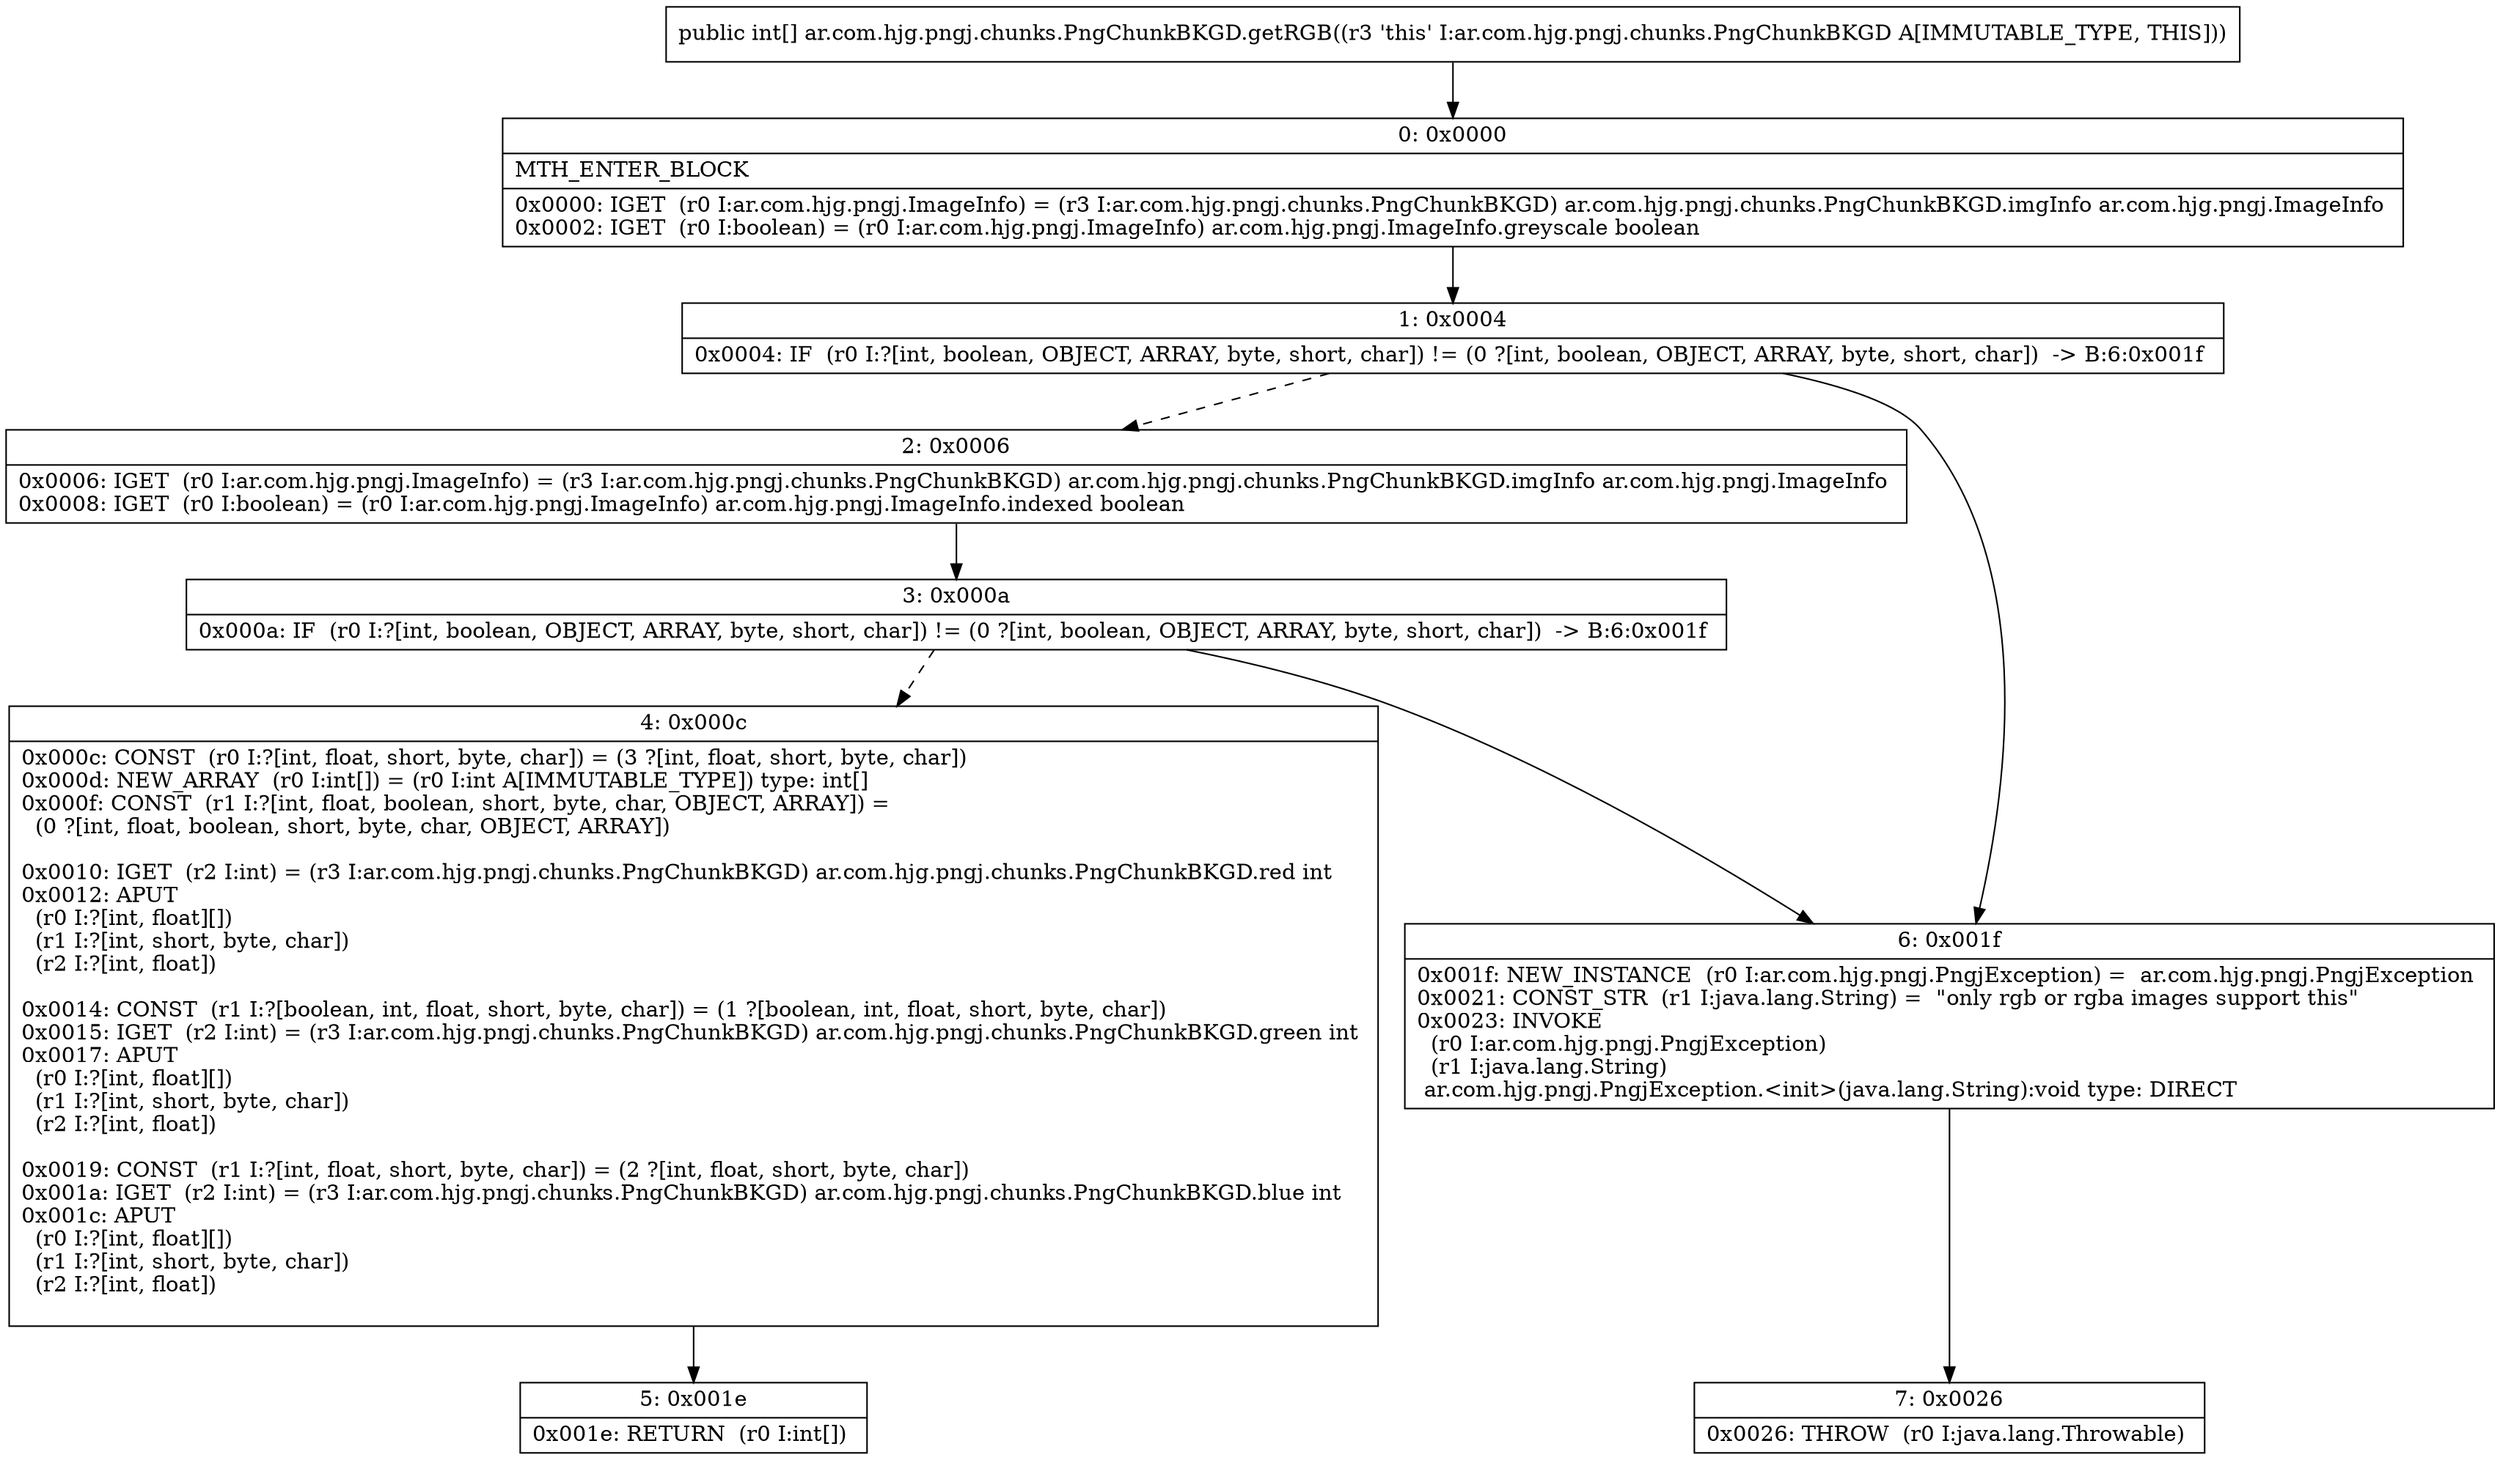 digraph "CFG forar.com.hjg.pngj.chunks.PngChunkBKGD.getRGB()[I" {
Node_0 [shape=record,label="{0\:\ 0x0000|MTH_ENTER_BLOCK\l|0x0000: IGET  (r0 I:ar.com.hjg.pngj.ImageInfo) = (r3 I:ar.com.hjg.pngj.chunks.PngChunkBKGD) ar.com.hjg.pngj.chunks.PngChunkBKGD.imgInfo ar.com.hjg.pngj.ImageInfo \l0x0002: IGET  (r0 I:boolean) = (r0 I:ar.com.hjg.pngj.ImageInfo) ar.com.hjg.pngj.ImageInfo.greyscale boolean \l}"];
Node_1 [shape=record,label="{1\:\ 0x0004|0x0004: IF  (r0 I:?[int, boolean, OBJECT, ARRAY, byte, short, char]) != (0 ?[int, boolean, OBJECT, ARRAY, byte, short, char])  \-\> B:6:0x001f \l}"];
Node_2 [shape=record,label="{2\:\ 0x0006|0x0006: IGET  (r0 I:ar.com.hjg.pngj.ImageInfo) = (r3 I:ar.com.hjg.pngj.chunks.PngChunkBKGD) ar.com.hjg.pngj.chunks.PngChunkBKGD.imgInfo ar.com.hjg.pngj.ImageInfo \l0x0008: IGET  (r0 I:boolean) = (r0 I:ar.com.hjg.pngj.ImageInfo) ar.com.hjg.pngj.ImageInfo.indexed boolean \l}"];
Node_3 [shape=record,label="{3\:\ 0x000a|0x000a: IF  (r0 I:?[int, boolean, OBJECT, ARRAY, byte, short, char]) != (0 ?[int, boolean, OBJECT, ARRAY, byte, short, char])  \-\> B:6:0x001f \l}"];
Node_4 [shape=record,label="{4\:\ 0x000c|0x000c: CONST  (r0 I:?[int, float, short, byte, char]) = (3 ?[int, float, short, byte, char]) \l0x000d: NEW_ARRAY  (r0 I:int[]) = (r0 I:int A[IMMUTABLE_TYPE]) type: int[] \l0x000f: CONST  (r1 I:?[int, float, boolean, short, byte, char, OBJECT, ARRAY]) = \l  (0 ?[int, float, boolean, short, byte, char, OBJECT, ARRAY])\l \l0x0010: IGET  (r2 I:int) = (r3 I:ar.com.hjg.pngj.chunks.PngChunkBKGD) ar.com.hjg.pngj.chunks.PngChunkBKGD.red int \l0x0012: APUT  \l  (r0 I:?[int, float][])\l  (r1 I:?[int, short, byte, char])\l  (r2 I:?[int, float])\l \l0x0014: CONST  (r1 I:?[boolean, int, float, short, byte, char]) = (1 ?[boolean, int, float, short, byte, char]) \l0x0015: IGET  (r2 I:int) = (r3 I:ar.com.hjg.pngj.chunks.PngChunkBKGD) ar.com.hjg.pngj.chunks.PngChunkBKGD.green int \l0x0017: APUT  \l  (r0 I:?[int, float][])\l  (r1 I:?[int, short, byte, char])\l  (r2 I:?[int, float])\l \l0x0019: CONST  (r1 I:?[int, float, short, byte, char]) = (2 ?[int, float, short, byte, char]) \l0x001a: IGET  (r2 I:int) = (r3 I:ar.com.hjg.pngj.chunks.PngChunkBKGD) ar.com.hjg.pngj.chunks.PngChunkBKGD.blue int \l0x001c: APUT  \l  (r0 I:?[int, float][])\l  (r1 I:?[int, short, byte, char])\l  (r2 I:?[int, float])\l \l}"];
Node_5 [shape=record,label="{5\:\ 0x001e|0x001e: RETURN  (r0 I:int[]) \l}"];
Node_6 [shape=record,label="{6\:\ 0x001f|0x001f: NEW_INSTANCE  (r0 I:ar.com.hjg.pngj.PngjException) =  ar.com.hjg.pngj.PngjException \l0x0021: CONST_STR  (r1 I:java.lang.String) =  \"only rgb or rgba images support this\" \l0x0023: INVOKE  \l  (r0 I:ar.com.hjg.pngj.PngjException)\l  (r1 I:java.lang.String)\l ar.com.hjg.pngj.PngjException.\<init\>(java.lang.String):void type: DIRECT \l}"];
Node_7 [shape=record,label="{7\:\ 0x0026|0x0026: THROW  (r0 I:java.lang.Throwable) \l}"];
MethodNode[shape=record,label="{public int[] ar.com.hjg.pngj.chunks.PngChunkBKGD.getRGB((r3 'this' I:ar.com.hjg.pngj.chunks.PngChunkBKGD A[IMMUTABLE_TYPE, THIS])) }"];
MethodNode -> Node_0;
Node_0 -> Node_1;
Node_1 -> Node_2[style=dashed];
Node_1 -> Node_6;
Node_2 -> Node_3;
Node_3 -> Node_4[style=dashed];
Node_3 -> Node_6;
Node_4 -> Node_5;
Node_6 -> Node_7;
}

